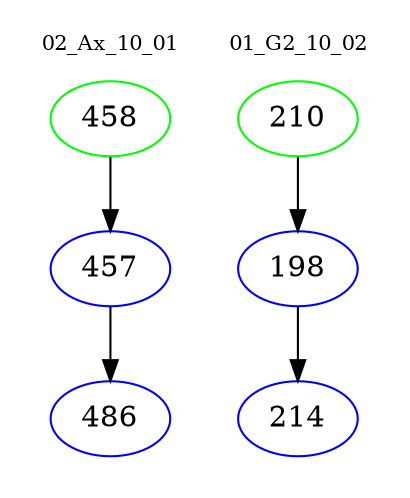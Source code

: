 digraph{
subgraph cluster_0 {
color = white
label = "02_Ax_10_01";
fontsize=10;
T0_458 [label="458", color="green"]
T0_458 -> T0_457 [color="black"]
T0_457 [label="457", color="blue"]
T0_457 -> T0_486 [color="black"]
T0_486 [label="486", color="blue"]
}
subgraph cluster_1 {
color = white
label = "01_G2_10_02";
fontsize=10;
T1_210 [label="210", color="green"]
T1_210 -> T1_198 [color="black"]
T1_198 [label="198", color="blue"]
T1_198 -> T1_214 [color="black"]
T1_214 [label="214", color="blue"]
}
}
